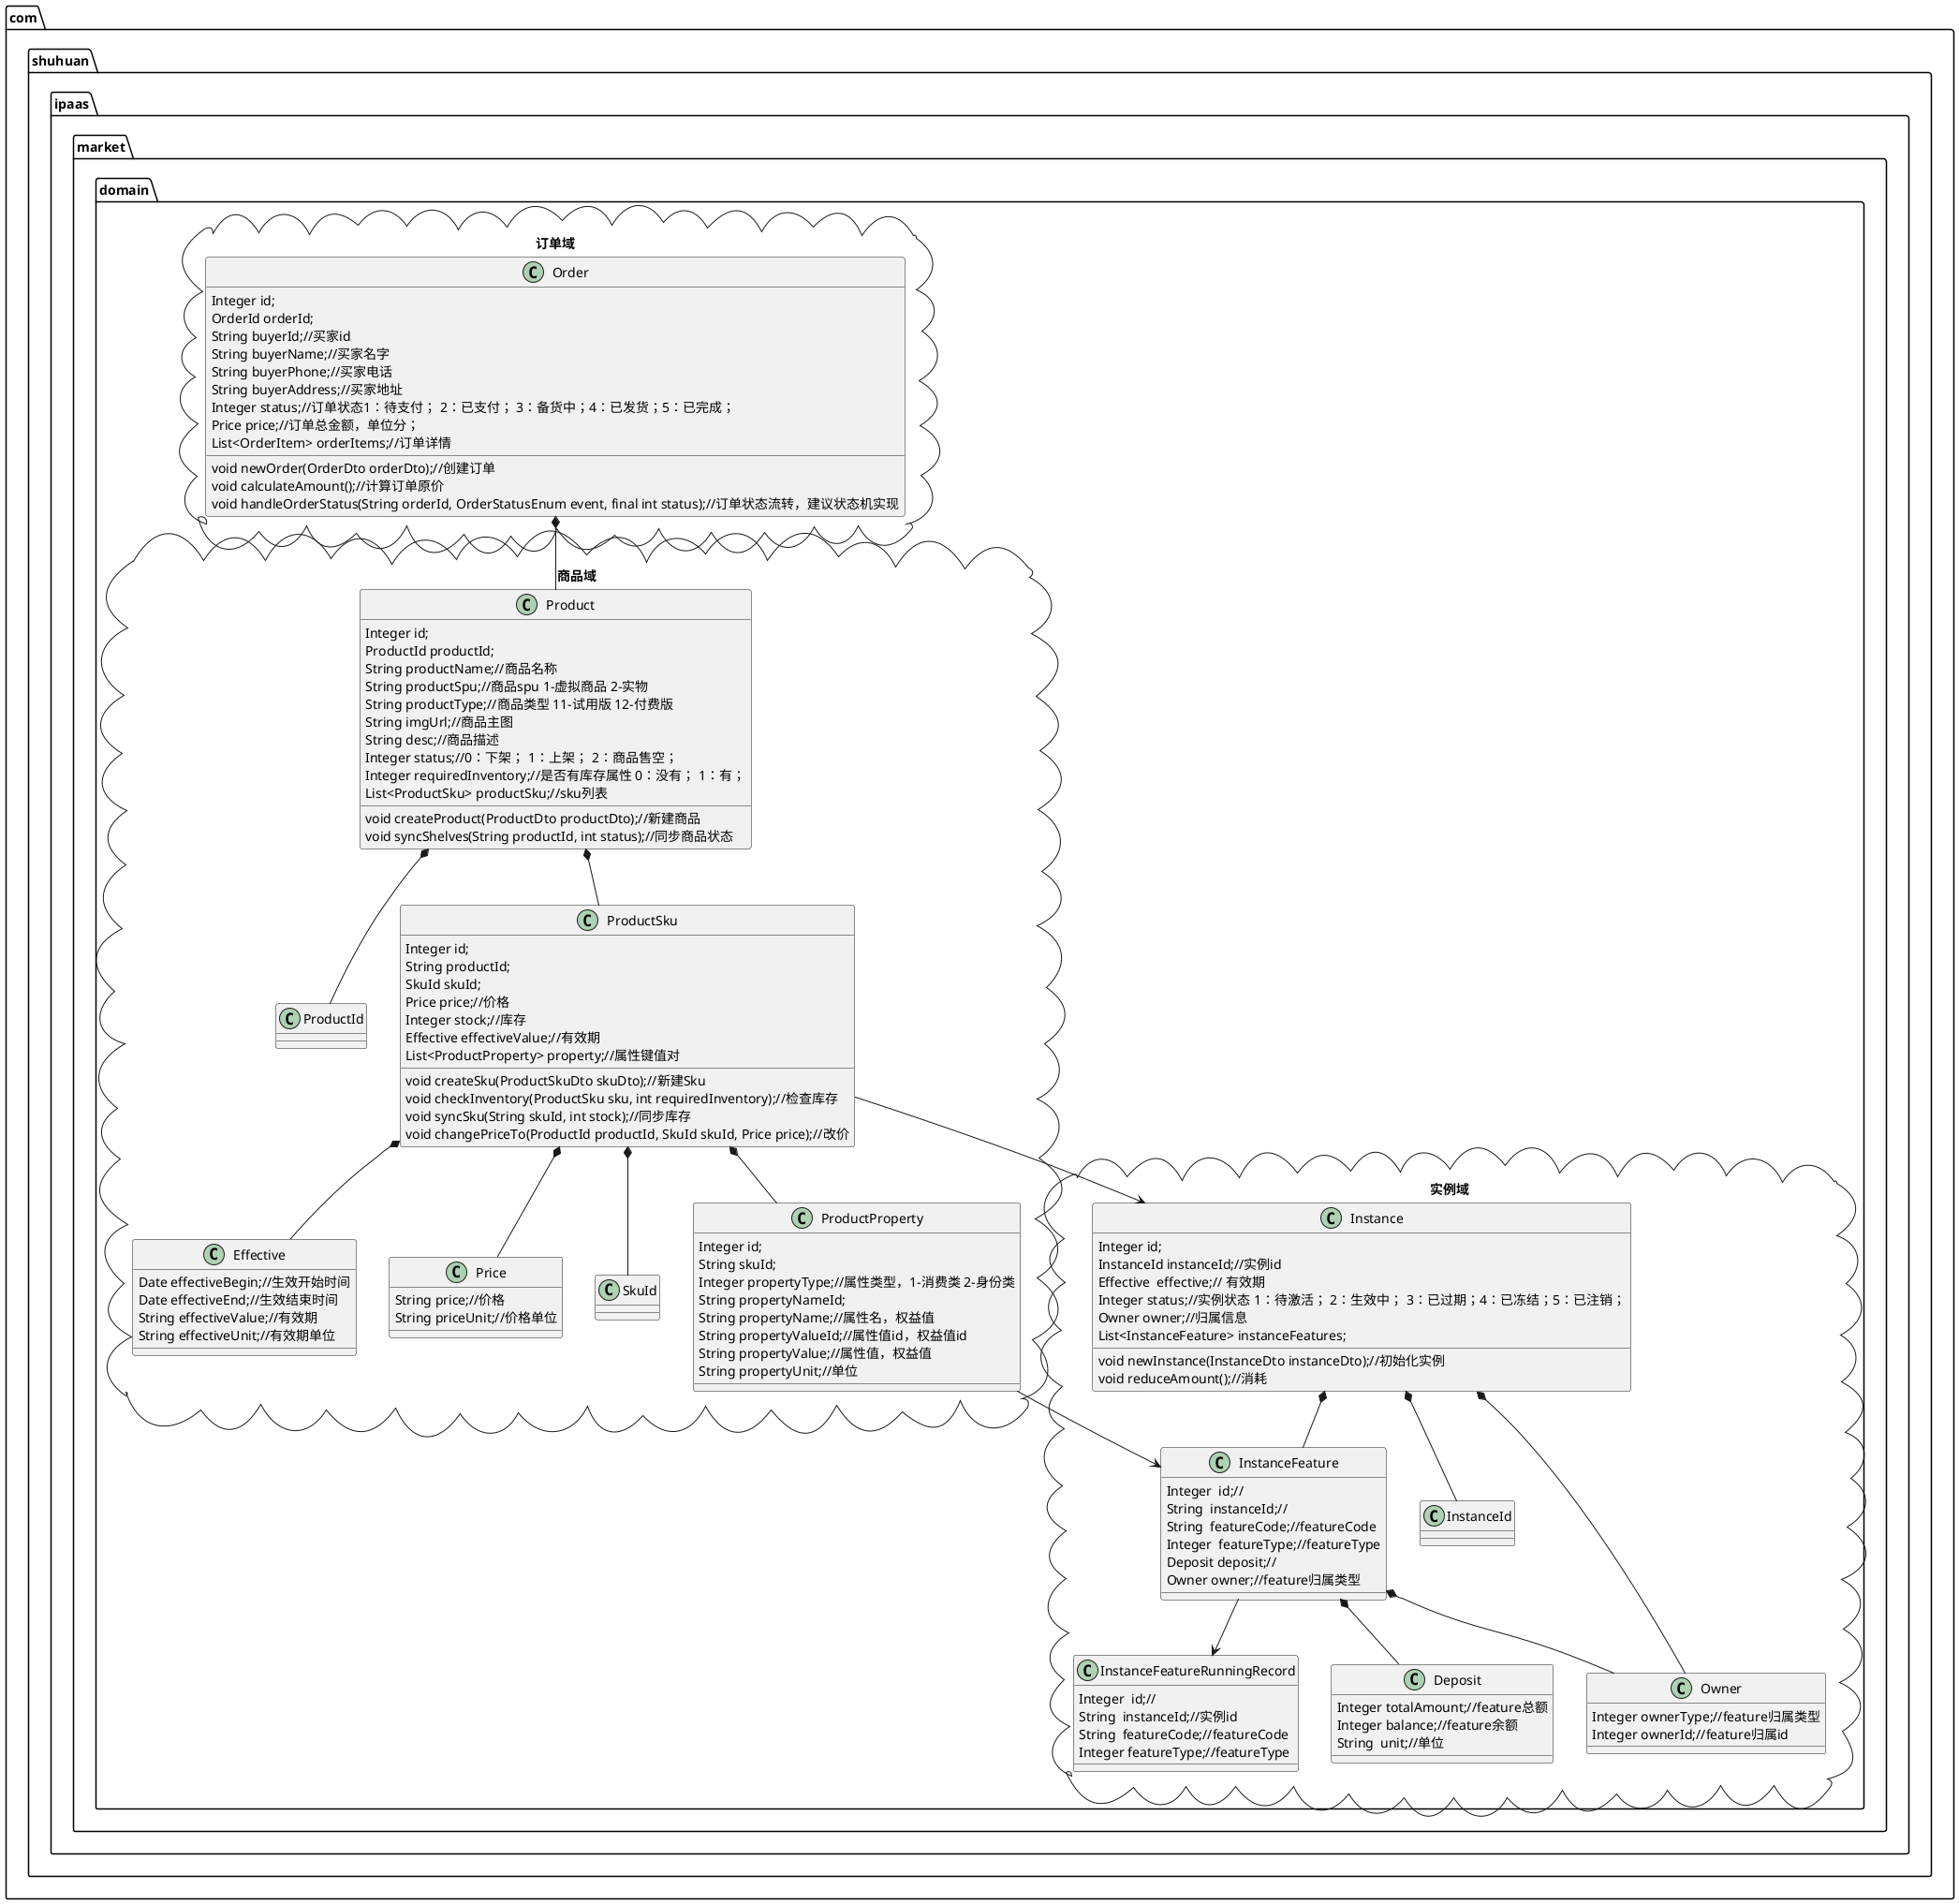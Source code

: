 @startuml

folder "com.shuhuan.ipaas.market.domain" {


    cloud 商品域{
        class Product{
            Integer id;
            ProductId productId;
            String productName;//商品名称
            String productSpu;//商品spu 1-虚拟商品 2-实物
            String productType;//商品类型 11-试用版 12-付费版
            String imgUrl;//商品主图
            String desc;//商品描述
            Integer status;//0：下架； 1：上架； 2：商品售空；
            Integer requiredInventory;//是否有库存属性 0：没有； 1：有；
            List<ProductSku> productSku;//sku列表

            void createProduct(ProductDto productDto);//新建商品
            void syncShelves(String productId, int status);//同步商品状态
        }
        Product *-- ProductId

        class Effective{
            Date effectiveBegin;//生效开始时间
            Date effectiveEnd;//生效结束时间
            String effectiveValue;//有效期
            String effectiveUnit;//有效期单位
        }

        class Price{
            String price;//价格
            String priceUnit;//价格单位
        }
        ProductSku *-- Price
        ProductSku *-- Effective
        ProductSku *-- SkuId


        class ProductSku{
            Integer id;
            String productId;
            SkuId skuId;
            Price price;//价格
            Integer stock;//库存
            Effective effectiveValue;//有效期
            List<ProductProperty> property;//属性键值对

            void createSku(ProductSkuDto skuDto);//新建Sku
            void checkInventory(ProductSku sku, int requiredInventory);//检查库存
            void syncSku(String skuId, int stock);//同步库存
            void changePriceTo(ProductId productId, SkuId skuId, Price price);//改价

        }

        class ProductProperty{
            Integer id;
            String skuId;
            Integer propertyType;//属性类型，1-消费类 2-身份类
            String propertyNameId;
            String propertyName;//属性名，权益值
            String propertyValueId;//属性值id，权益值id
            String propertyValue;//属性值，权益值
            String propertyUnit;//单位
        }


    }


    cloud 订单域{
        class Order{
            Integer id;
            OrderId orderId;
            String buyerId;//买家id
            String buyerName;//买家名字
            String buyerPhone;//买家电话
            String buyerAddress;//买家地址
            Integer status;//订单状态1：待支付； 2：已支付； 3：备货中；4：已发货；5：已完成；
            Price price;//订单总金额，单位分；
            List<OrderItem> orderItems;//订单详情

            void newOrder(OrderDto orderDto);//创建订单
            void calculateAmount();//计算订单原价
            void handleOrderStatus(String orderId, OrderStatusEnum event, final int status);//订单状态流转，建议状态机实现
        }

    }

    cloud 实例域{

        class Instance{
          Integer id;
          InstanceId instanceId;//实例id
          Effective  effective;// 有效期
          Integer status;//实例状态 1：待激活； 2：生效中； 3：已过期；4：已冻结；5：已注销；
          Owner owner;//归属信息
          List<InstanceFeature> instanceFeatures;

          void newInstance(InstanceDto instanceDto);//初始化实例
          void reduceAmount();//消耗
        }

        class InstanceFeature{
          Integer  id;//
          String  instanceId;//
          String  featureCode;//featureCode
          Integer  featureType;//featureType
          Deposit deposit;//
          Owner owner;//feature归属类型
        }

        class InstanceFeatureRunningRecord{
          Integer  id;//
          String  instanceId;//实例id
          String  featureCode;//featureCode
          Integer featureType;//featureType
        }

        class Owner{
          Integer ownerType;//feature归属类型
          Integer ownerId;//feature归属id
        }
        class Deposit{
          Integer totalAmount;//feature总额
          Integer balance;//feature余额
          String  unit;//单位
        }
        Instance *-- InstanceId
    }

    Order *-- Product
    Product *-- ProductSku
    ProductSku *-- ProductProperty
    ProductSku --> Instance
    ProductProperty --> InstanceFeature
    Instance *-- InstanceFeature
    Instance *-- Owner
    InstanceFeature --> InstanceFeatureRunningRecord
    InstanceFeature *-- Owner
    InstanceFeature *-- Deposit


}

@enduml